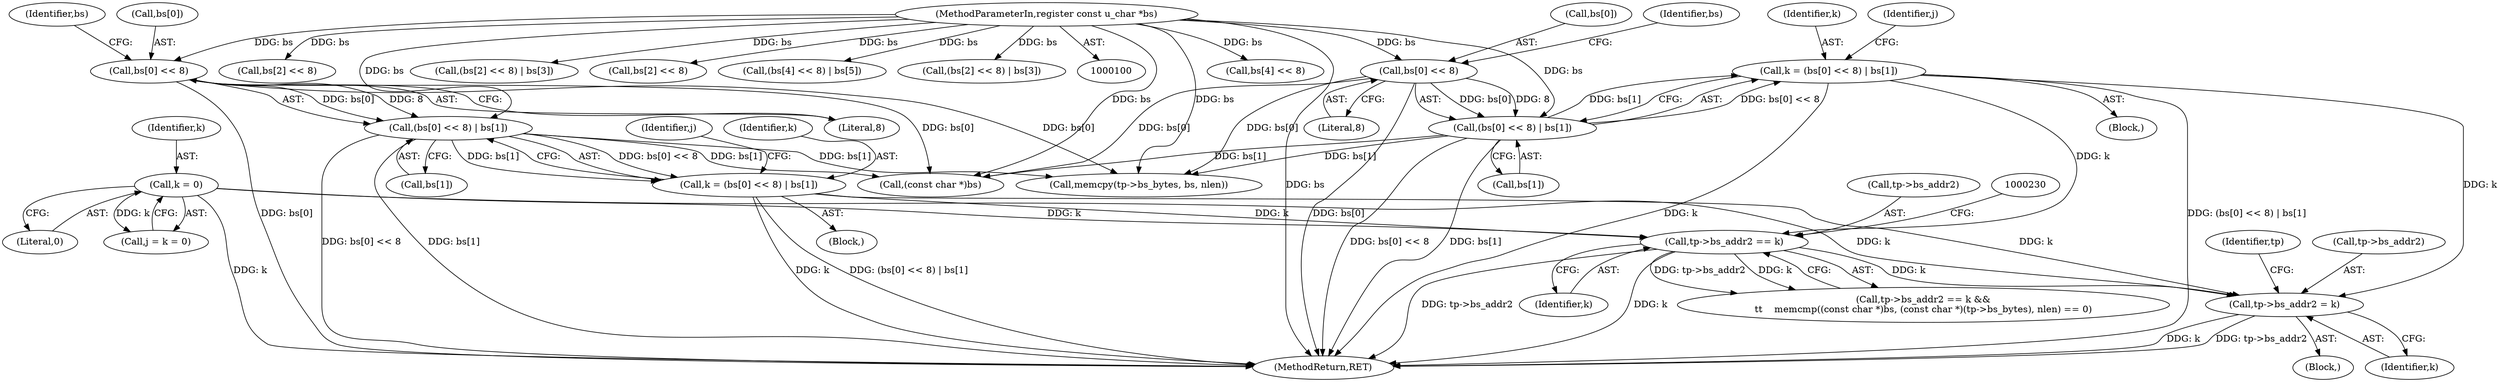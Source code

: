 digraph "0_tcpdump_730fc35968c5433b9e2a829779057f4f9495dc51_1@pointer" {
"1000257" [label="(Call,tp->bs_addr2 = k)"];
"1000222" [label="(Call,tp->bs_addr2 == k)"];
"1000183" [label="(Call,k = 0)"];
"1000114" [label="(Call,k = (bs[0] << 8) | bs[1])"];
"1000116" [label="(Call,(bs[0] << 8) | bs[1])"];
"1000117" [label="(Call,bs[0] << 8)"];
"1000102" [label="(MethodParameterIn,register const u_char *bs)"];
"1000153" [label="(Call,k = (bs[0] << 8) | bs[1])"];
"1000155" [label="(Call,(bs[0] << 8) | bs[1])"];
"1000156" [label="(Call,bs[0] << 8)"];
"1000118" [label="(Call,bs[0])"];
"1000183" [label="(Call,k = 0)"];
"1000264" [label="(Identifier,tp)"];
"1000139" [label="(Call,bs[4] << 8)"];
"1000113" [label="(Block,)"];
"1000161" [label="(Call,bs[1])"];
"1000165" [label="(Identifier,j)"];
"1000114" [label="(Call,k = (bs[0] << 8) | bs[1])"];
"1000282" [label="(Call,memcpy(tp->bs_bytes, bs, nlen))"];
"1000160" [label="(Literal,8)"];
"1000162" [label="(Identifier,bs)"];
"1000258" [label="(Call,tp->bs_addr2)"];
"1000156" [label="(Call,bs[0] << 8)"];
"1000167" [label="(Call,bs[2] << 8)"];
"1000157" [label="(Call,bs[0])"];
"1000122" [label="(Call,bs[1])"];
"1000115" [label="(Identifier,k)"];
"1000155" [label="(Call,(bs[0] << 8) | bs[1])"];
"1000104" [label="(Block,)"];
"1000102" [label="(MethodParameterIn,register const u_char *bs)"];
"1000126" [label="(Identifier,j)"];
"1000226" [label="(Identifier,k)"];
"1000185" [label="(Literal,0)"];
"1000117" [label="(Call,bs[0] << 8)"];
"1000315" [label="(MethodReturn,RET)"];
"1000181" [label="(Call,j = k = 0)"];
"1000166" [label="(Call,(bs[2] << 8) | bs[3])"];
"1000222" [label="(Call,tp->bs_addr2 == k)"];
"1000123" [label="(Identifier,bs)"];
"1000128" [label="(Call,bs[2] << 8)"];
"1000116" [label="(Call,(bs[0] << 8) | bs[1])"];
"1000184" [label="(Identifier,k)"];
"1000223" [label="(Call,tp->bs_addr2)"];
"1000152" [label="(Block,)"];
"1000138" [label="(Call,(bs[4] << 8) | bs[5])"];
"1000127" [label="(Call,(bs[2] << 8) | bs[3])"];
"1000261" [label="(Identifier,k)"];
"1000154" [label="(Identifier,k)"];
"1000257" [label="(Call,tp->bs_addr2 = k)"];
"1000121" [label="(Literal,8)"];
"1000153" [label="(Call,k = (bs[0] << 8) | bs[1])"];
"1000221" [label="(Call,tp->bs_addr2 == k &&\n\t\t    memcmp((const char *)bs, (const char *)(tp->bs_bytes), nlen) == 0)"];
"1000229" [label="(Call,(const char *)bs)"];
"1000257" -> "1000104"  [label="AST: "];
"1000257" -> "1000261"  [label="CFG: "];
"1000258" -> "1000257"  [label="AST: "];
"1000261" -> "1000257"  [label="AST: "];
"1000264" -> "1000257"  [label="CFG: "];
"1000257" -> "1000315"  [label="DDG: tp->bs_addr2"];
"1000257" -> "1000315"  [label="DDG: k"];
"1000222" -> "1000257"  [label="DDG: k"];
"1000183" -> "1000257"  [label="DDG: k"];
"1000114" -> "1000257"  [label="DDG: k"];
"1000153" -> "1000257"  [label="DDG: k"];
"1000222" -> "1000221"  [label="AST: "];
"1000222" -> "1000226"  [label="CFG: "];
"1000223" -> "1000222"  [label="AST: "];
"1000226" -> "1000222"  [label="AST: "];
"1000230" -> "1000222"  [label="CFG: "];
"1000221" -> "1000222"  [label="CFG: "];
"1000222" -> "1000315"  [label="DDG: tp->bs_addr2"];
"1000222" -> "1000315"  [label="DDG: k"];
"1000222" -> "1000221"  [label="DDG: tp->bs_addr2"];
"1000222" -> "1000221"  [label="DDG: k"];
"1000183" -> "1000222"  [label="DDG: k"];
"1000114" -> "1000222"  [label="DDG: k"];
"1000153" -> "1000222"  [label="DDG: k"];
"1000183" -> "1000181"  [label="AST: "];
"1000183" -> "1000185"  [label="CFG: "];
"1000184" -> "1000183"  [label="AST: "];
"1000185" -> "1000183"  [label="AST: "];
"1000181" -> "1000183"  [label="CFG: "];
"1000183" -> "1000315"  [label="DDG: k"];
"1000183" -> "1000181"  [label="DDG: k"];
"1000114" -> "1000113"  [label="AST: "];
"1000114" -> "1000116"  [label="CFG: "];
"1000115" -> "1000114"  [label="AST: "];
"1000116" -> "1000114"  [label="AST: "];
"1000126" -> "1000114"  [label="CFG: "];
"1000114" -> "1000315"  [label="DDG: k"];
"1000114" -> "1000315"  [label="DDG: (bs[0] << 8) | bs[1]"];
"1000116" -> "1000114"  [label="DDG: bs[0] << 8"];
"1000116" -> "1000114"  [label="DDG: bs[1]"];
"1000116" -> "1000122"  [label="CFG: "];
"1000117" -> "1000116"  [label="AST: "];
"1000122" -> "1000116"  [label="AST: "];
"1000116" -> "1000315"  [label="DDG: bs[0] << 8"];
"1000116" -> "1000315"  [label="DDG: bs[1]"];
"1000117" -> "1000116"  [label="DDG: bs[0]"];
"1000117" -> "1000116"  [label="DDG: 8"];
"1000102" -> "1000116"  [label="DDG: bs"];
"1000116" -> "1000229"  [label="DDG: bs[1]"];
"1000116" -> "1000282"  [label="DDG: bs[1]"];
"1000117" -> "1000121"  [label="CFG: "];
"1000118" -> "1000117"  [label="AST: "];
"1000121" -> "1000117"  [label="AST: "];
"1000123" -> "1000117"  [label="CFG: "];
"1000117" -> "1000315"  [label="DDG: bs[0]"];
"1000102" -> "1000117"  [label="DDG: bs"];
"1000117" -> "1000229"  [label="DDG: bs[0]"];
"1000117" -> "1000282"  [label="DDG: bs[0]"];
"1000102" -> "1000100"  [label="AST: "];
"1000102" -> "1000315"  [label="DDG: bs"];
"1000102" -> "1000128"  [label="DDG: bs"];
"1000102" -> "1000127"  [label="DDG: bs"];
"1000102" -> "1000139"  [label="DDG: bs"];
"1000102" -> "1000138"  [label="DDG: bs"];
"1000102" -> "1000156"  [label="DDG: bs"];
"1000102" -> "1000155"  [label="DDG: bs"];
"1000102" -> "1000167"  [label="DDG: bs"];
"1000102" -> "1000166"  [label="DDG: bs"];
"1000102" -> "1000229"  [label="DDG: bs"];
"1000102" -> "1000282"  [label="DDG: bs"];
"1000153" -> "1000152"  [label="AST: "];
"1000153" -> "1000155"  [label="CFG: "];
"1000154" -> "1000153"  [label="AST: "];
"1000155" -> "1000153"  [label="AST: "];
"1000165" -> "1000153"  [label="CFG: "];
"1000153" -> "1000315"  [label="DDG: (bs[0] << 8) | bs[1]"];
"1000153" -> "1000315"  [label="DDG: k"];
"1000155" -> "1000153"  [label="DDG: bs[0] << 8"];
"1000155" -> "1000153"  [label="DDG: bs[1]"];
"1000155" -> "1000161"  [label="CFG: "];
"1000156" -> "1000155"  [label="AST: "];
"1000161" -> "1000155"  [label="AST: "];
"1000155" -> "1000315"  [label="DDG: bs[0] << 8"];
"1000155" -> "1000315"  [label="DDG: bs[1]"];
"1000156" -> "1000155"  [label="DDG: bs[0]"];
"1000156" -> "1000155"  [label="DDG: 8"];
"1000155" -> "1000229"  [label="DDG: bs[1]"];
"1000155" -> "1000282"  [label="DDG: bs[1]"];
"1000156" -> "1000160"  [label="CFG: "];
"1000157" -> "1000156"  [label="AST: "];
"1000160" -> "1000156"  [label="AST: "];
"1000162" -> "1000156"  [label="CFG: "];
"1000156" -> "1000315"  [label="DDG: bs[0]"];
"1000156" -> "1000229"  [label="DDG: bs[0]"];
"1000156" -> "1000282"  [label="DDG: bs[0]"];
}
